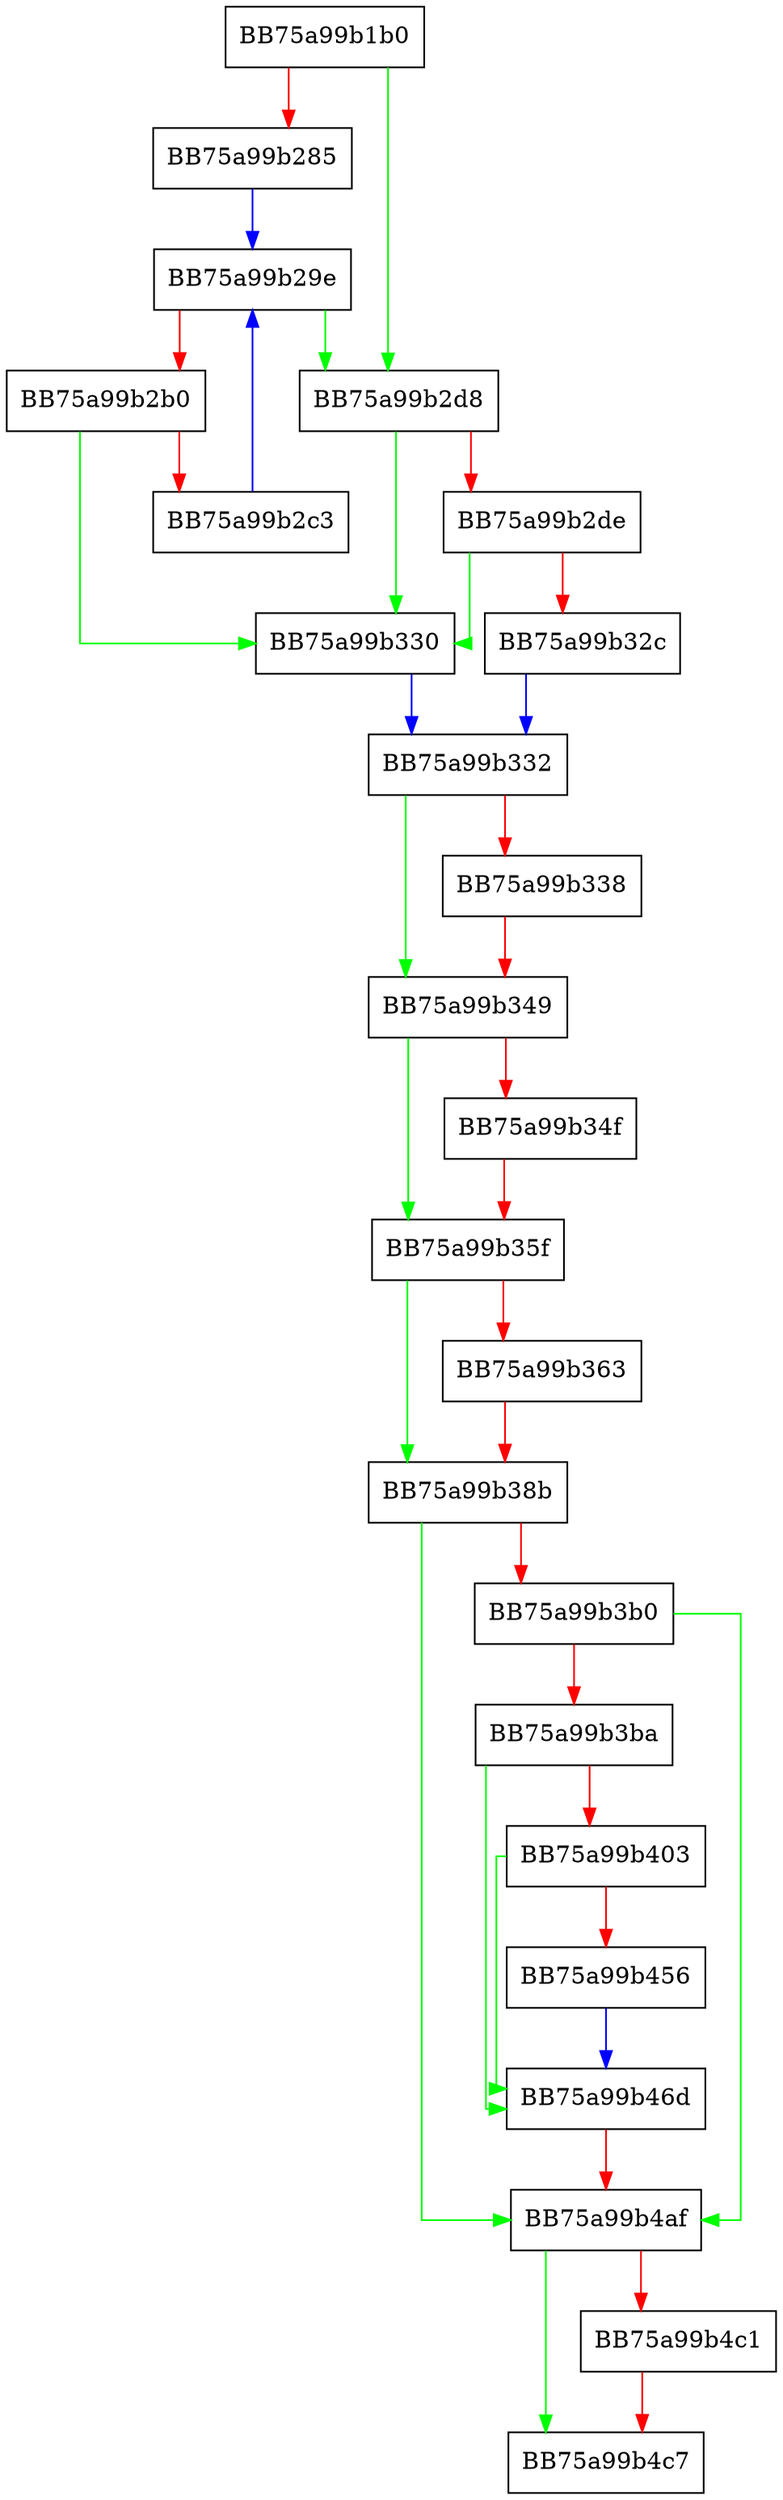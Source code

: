 digraph get_dependencies {
  node [shape="box"];
  graph [splines=ortho];
  BB75a99b1b0 -> BB75a99b2d8 [color="green"];
  BB75a99b1b0 -> BB75a99b285 [color="red"];
  BB75a99b285 -> BB75a99b29e [color="blue"];
  BB75a99b29e -> BB75a99b2d8 [color="green"];
  BB75a99b29e -> BB75a99b2b0 [color="red"];
  BB75a99b2b0 -> BB75a99b330 [color="green"];
  BB75a99b2b0 -> BB75a99b2c3 [color="red"];
  BB75a99b2c3 -> BB75a99b29e [color="blue"];
  BB75a99b2d8 -> BB75a99b330 [color="green"];
  BB75a99b2d8 -> BB75a99b2de [color="red"];
  BB75a99b2de -> BB75a99b330 [color="green"];
  BB75a99b2de -> BB75a99b32c [color="red"];
  BB75a99b32c -> BB75a99b332 [color="blue"];
  BB75a99b330 -> BB75a99b332 [color="blue"];
  BB75a99b332 -> BB75a99b349 [color="green"];
  BB75a99b332 -> BB75a99b338 [color="red"];
  BB75a99b338 -> BB75a99b349 [color="red"];
  BB75a99b349 -> BB75a99b35f [color="green"];
  BB75a99b349 -> BB75a99b34f [color="red"];
  BB75a99b34f -> BB75a99b35f [color="red"];
  BB75a99b35f -> BB75a99b38b [color="green"];
  BB75a99b35f -> BB75a99b363 [color="red"];
  BB75a99b363 -> BB75a99b38b [color="red"];
  BB75a99b38b -> BB75a99b4af [color="green"];
  BB75a99b38b -> BB75a99b3b0 [color="red"];
  BB75a99b3b0 -> BB75a99b4af [color="green"];
  BB75a99b3b0 -> BB75a99b3ba [color="red"];
  BB75a99b3ba -> BB75a99b46d [color="green"];
  BB75a99b3ba -> BB75a99b403 [color="red"];
  BB75a99b403 -> BB75a99b46d [color="green"];
  BB75a99b403 -> BB75a99b456 [color="red"];
  BB75a99b456 -> BB75a99b46d [color="blue"];
  BB75a99b46d -> BB75a99b4af [color="red"];
  BB75a99b4af -> BB75a99b4c7 [color="green"];
  BB75a99b4af -> BB75a99b4c1 [color="red"];
  BB75a99b4c1 -> BB75a99b4c7 [color="red"];
}